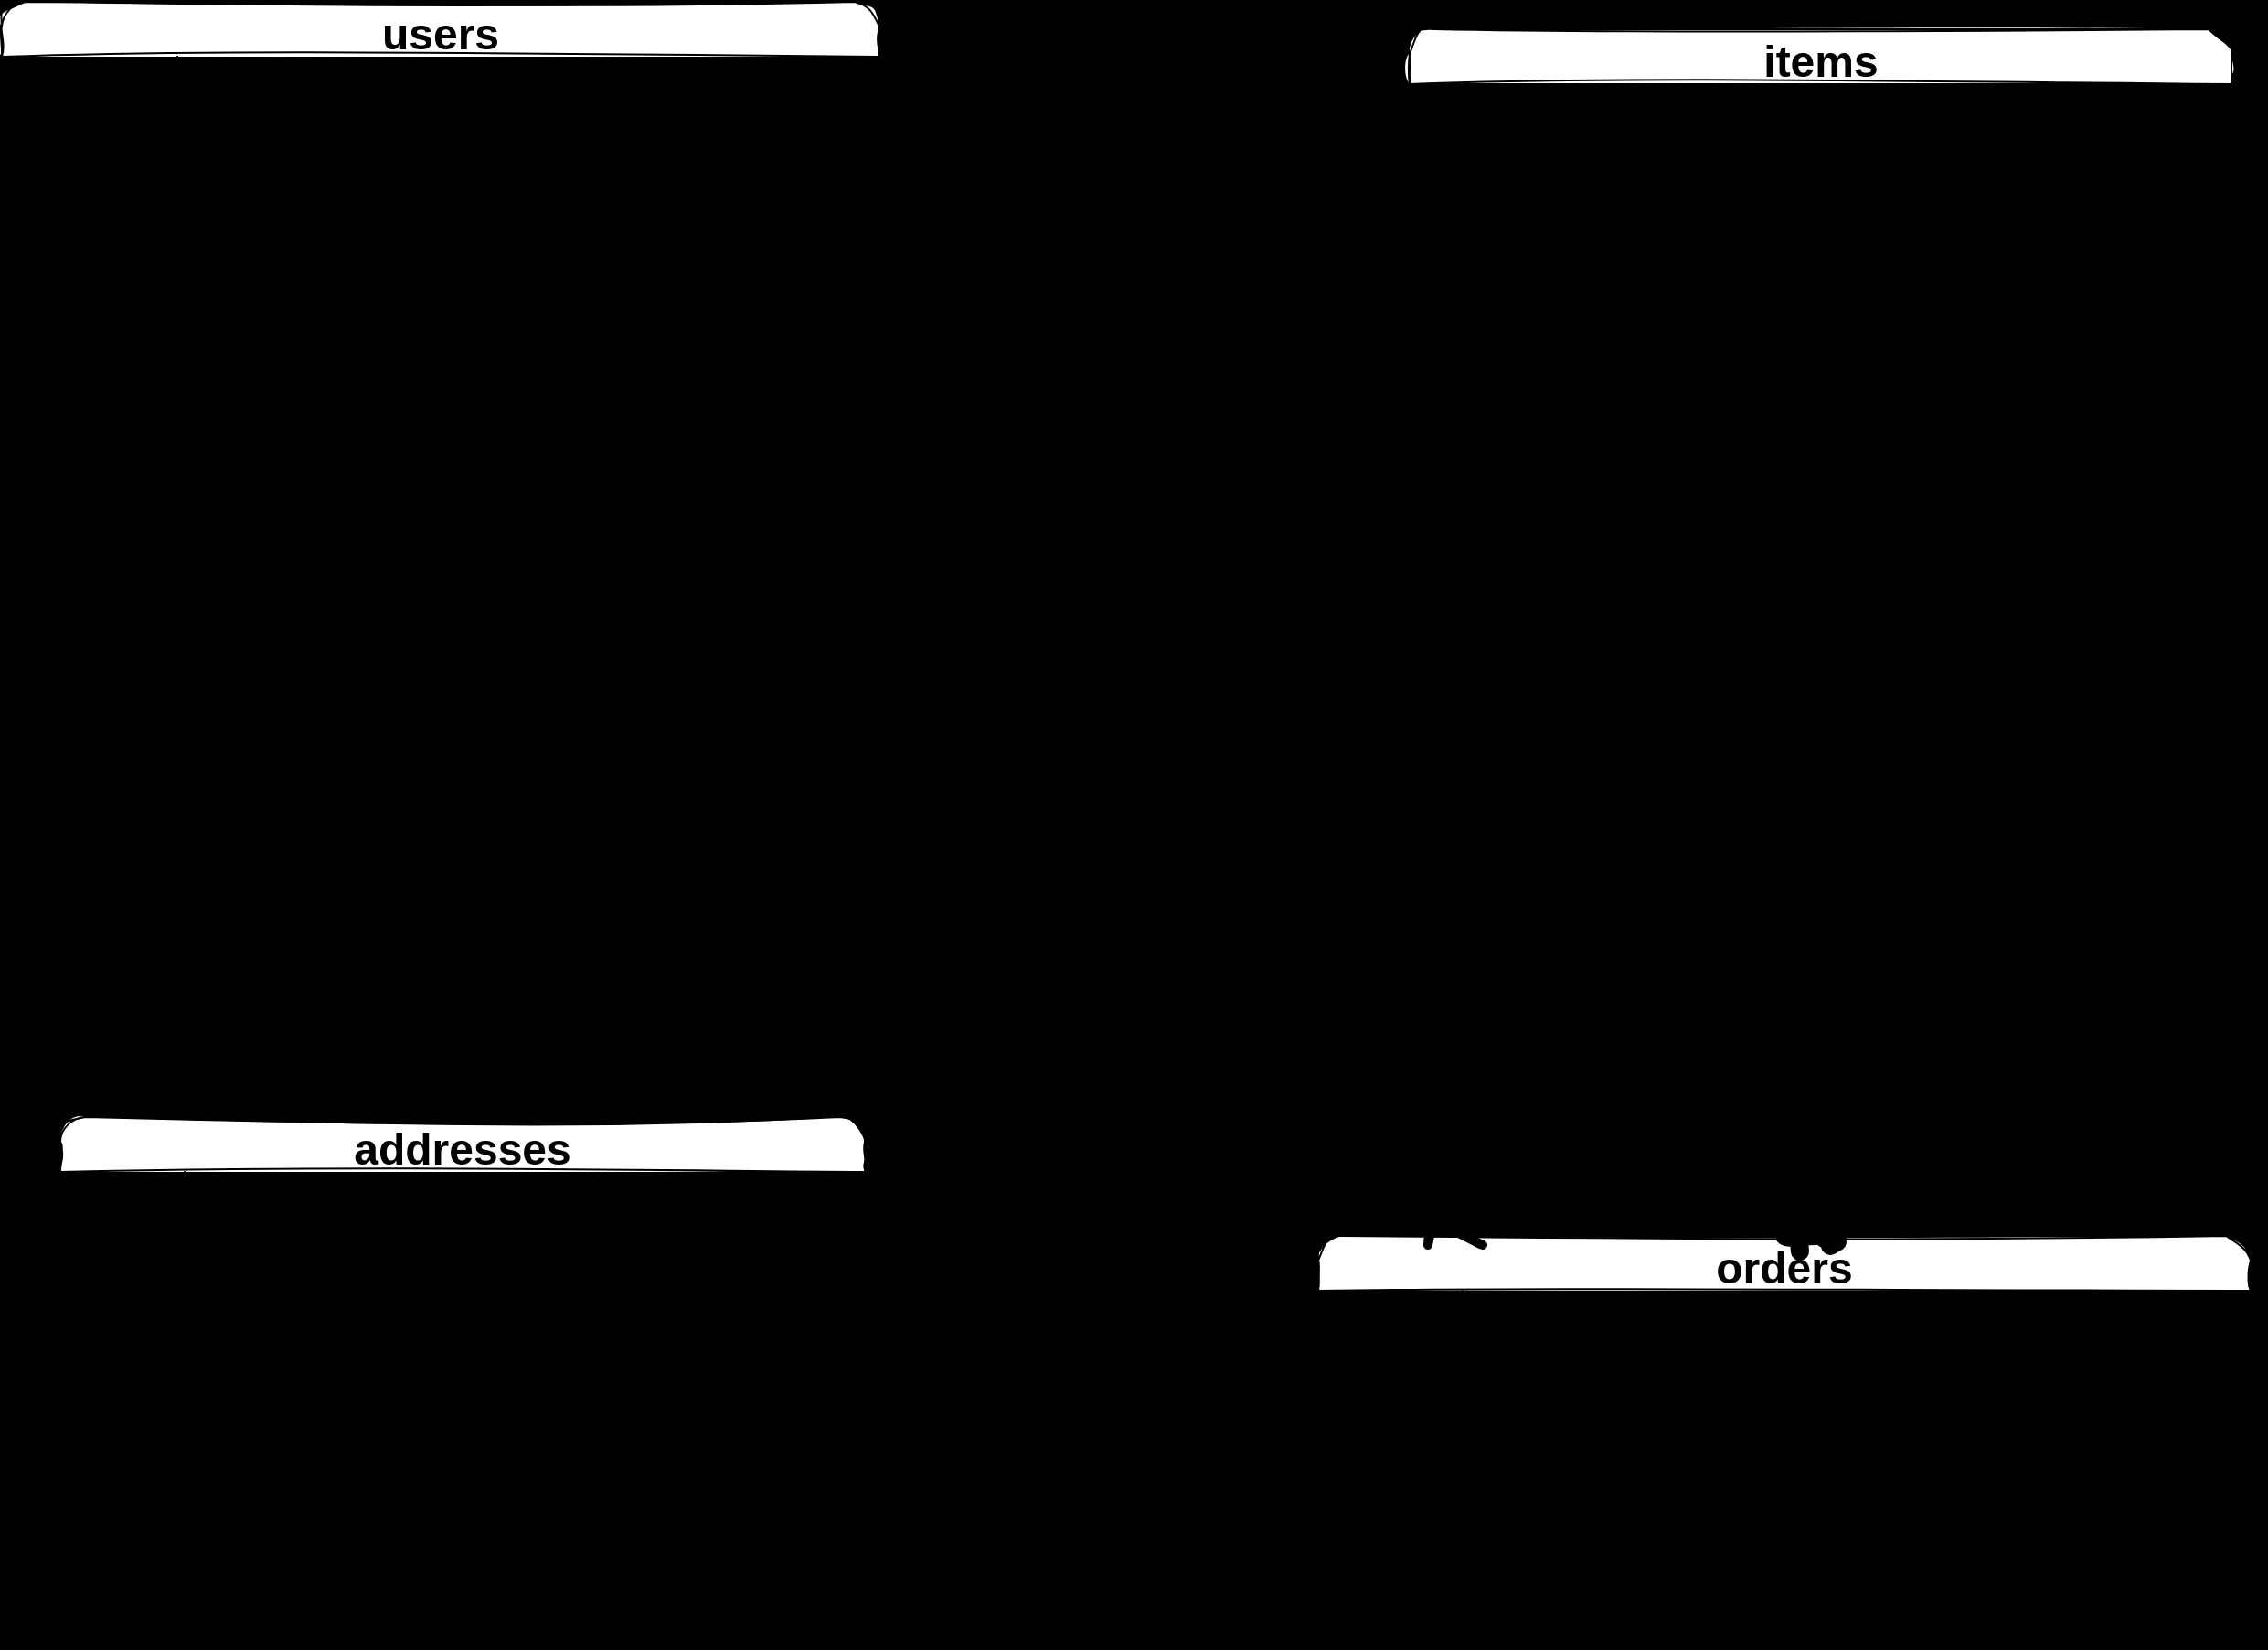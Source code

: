 <mxfile>
    <diagram id="CLmMRkyovsTW0gKOBp2L" name="ページ1">
        <mxGraphModel dx="2132" dy="1104" grid="1" gridSize="10" guides="1" tooltips="1" connect="1" arrows="1" fold="1" page="1" pageScale="1" pageWidth="827" pageHeight="1169" background="#000000" math="0" shadow="0">
            <root>
                <mxCell id="0"/>
                <mxCell id="1" parent="0"/>
                <mxCell id="4" value="users" style="shape=table;startSize=30;container=1;collapsible=0;childLayout=tableLayout;fixedRows=1;rowLines=0;fontStyle=1;fontSize=24;sketch=1;curveFitting=1;jiggle=2;rounded=1;" parent="1" vertex="1">
                    <mxGeometry x="-450" y="65" width="480" height="445" as="geometry"/>
                </mxCell>
                <mxCell id="8" value="" style="shape=tableRow;horizontal=0;startSize=0;swimlaneHead=0;swimlaneBody=0;top=0;left=0;bottom=0;right=0;collapsible=0;dropTarget=0;fillColor=none;points=[[0,0.5],[1,0.5]];portConstraint=eastwest;fontSize=24;sketch=1;curveFitting=1;jiggle=2;rounded=1;" parent="4" vertex="1">
                    <mxGeometry y="30" width="480" height="30" as="geometry"/>
                </mxCell>
                <mxCell id="9" value="1" style="shape=partialRectangle;html=1;whiteSpace=wrap;connectable=0;fillColor=none;top=0;left=0;bottom=0;right=0;overflow=hidden;fontSize=24;sketch=1;curveFitting=1;jiggle=2;rounded=1;" parent="8" vertex="1">
                    <mxGeometry width="96" height="30" as="geometry">
                        <mxRectangle width="96" height="30" as="alternateBounds"/>
                    </mxGeometry>
                </mxCell>
                <mxCell id="10" value="nickname(string null:false)" style="shape=partialRectangle;html=1;whiteSpace=wrap;connectable=0;fillColor=none;top=0;left=0;bottom=0;right=0;align=left;spacingLeft=6;overflow=hidden;fontSize=24;sketch=1;curveFitting=1;jiggle=2;rounded=1;" parent="8" vertex="1">
                    <mxGeometry x="96" width="384" height="30" as="geometry">
                        <mxRectangle width="384" height="30" as="alternateBounds"/>
                    </mxGeometry>
                </mxCell>
                <mxCell id="11" value="" style="shape=tableRow;horizontal=0;startSize=0;swimlaneHead=0;swimlaneBody=0;top=0;left=0;bottom=0;right=0;collapsible=0;dropTarget=0;fillColor=none;points=[[0,0.5],[1,0.5]];portConstraint=eastwest;fontSize=24;sketch=1;curveFitting=1;jiggle=2;rounded=1;" parent="4" vertex="1">
                    <mxGeometry y="60" width="480" height="30" as="geometry"/>
                </mxCell>
                <mxCell id="12" value="2" style="shape=partialRectangle;html=1;whiteSpace=wrap;connectable=0;fillColor=none;top=0;left=0;bottom=0;right=0;overflow=hidden;fontSize=24;sketch=1;curveFitting=1;jiggle=2;rounded=1;" parent="11" vertex="1">
                    <mxGeometry width="96" height="30" as="geometry">
                        <mxRectangle width="96" height="30" as="alternateBounds"/>
                    </mxGeometry>
                </mxCell>
                <mxCell id="13" value="email(string null:false)" style="shape=partialRectangle;html=1;whiteSpace=wrap;connectable=0;fillColor=none;top=0;left=0;bottom=0;right=0;align=left;spacingLeft=6;overflow=hidden;fontSize=24;sketch=1;curveFitting=1;jiggle=2;rounded=1;" parent="11" vertex="1">
                    <mxGeometry x="96" width="384" height="30" as="geometry">
                        <mxRectangle width="384" height="30" as="alternateBounds"/>
                    </mxGeometry>
                </mxCell>
                <mxCell id="31" value="" style="shape=tableRow;horizontal=0;startSize=0;swimlaneHead=0;swimlaneBody=0;top=0;left=0;bottom=0;right=0;collapsible=0;dropTarget=0;fillColor=none;points=[[0,0.5],[1,0.5]];portConstraint=eastwest;fontSize=24;sketch=1;curveFitting=1;jiggle=2;rounded=1;" parent="4" vertex="1">
                    <mxGeometry y="90" width="480" height="30" as="geometry"/>
                </mxCell>
                <mxCell id="32" value="3" style="shape=partialRectangle;html=1;whiteSpace=wrap;connectable=0;fillColor=none;top=0;left=0;bottom=0;right=0;overflow=hidden;pointerEvents=1;fontSize=24;sketch=1;curveFitting=1;jiggle=2;rounded=1;" parent="31" vertex="1">
                    <mxGeometry width="96" height="30" as="geometry">
                        <mxRectangle width="96" height="30" as="alternateBounds"/>
                    </mxGeometry>
                </mxCell>
                <mxCell id="33" value="&#10;&lt;span style=&quot;color: rgb(240, 240, 240); font-family: Helvetica; font-size: 24px; font-style: normal; font-variant-ligatures: normal; font-variant-caps: normal; font-weight: 400; letter-spacing: normal; orphans: 2; text-align: left; text-indent: 0px; text-transform: none; widows: 2; word-spacing: 0px; -webkit-text-stroke-width: 0px; background-color: rgb(42, 37, 47); text-decoration-thickness: initial; text-decoration-style: initial; text-decoration-color: initial; float: none; display: inline !important;&quot;&gt;email(string null:false)&lt;/span&gt;&#10;&#10;" style="shape=partialRectangle;html=1;whiteSpace=wrap;connectable=0;fillColor=none;top=0;left=0;bottom=0;right=0;align=left;spacingLeft=6;overflow=hidden;fontSize=24;sketch=1;curveFitting=1;jiggle=2;rounded=1;" parent="31" vertex="1">
                    <mxGeometry x="96" width="384" height="30" as="geometry">
                        <mxRectangle width="384" height="30" as="alternateBounds"/>
                    </mxGeometry>
                </mxCell>
                <mxCell id="25" value="" style="shape=tableRow;horizontal=0;startSize=0;swimlaneHead=0;swimlaneBody=0;top=0;left=0;bottom=0;right=0;collapsible=0;dropTarget=0;fillColor=none;points=[[0,0.5],[1,0.5]];portConstraint=eastwest;fontSize=24;sketch=1;curveFitting=1;jiggle=2;rounded=1;" parent="4" vertex="1">
                    <mxGeometry y="120" width="480" height="40" as="geometry"/>
                </mxCell>
                <mxCell id="26" value="5" style="shape=partialRectangle;html=1;whiteSpace=wrap;connectable=0;fillColor=none;top=0;left=0;bottom=0;right=0;overflow=hidden;fontSize=24;sketch=1;curveFitting=1;jiggle=2;rounded=1;" parent="25" vertex="1">
                    <mxGeometry width="96" height="40" as="geometry">
                        <mxRectangle width="96" height="40" as="alternateBounds"/>
                    </mxGeometry>
                </mxCell>
                <mxCell id="27" value="lase_name(text null:false)" style="shape=partialRectangle;html=1;whiteSpace=wrap;connectable=0;fillColor=none;top=0;left=0;bottom=0;right=0;align=left;spacingLeft=6;overflow=hidden;fontSize=24;sketch=1;curveFitting=1;jiggle=2;rounded=1;" parent="25" vertex="1">
                    <mxGeometry x="96" width="384" height="40" as="geometry">
                        <mxRectangle width="384" height="40" as="alternateBounds"/>
                    </mxGeometry>
                </mxCell>
                <mxCell id="40" value="" style="shape=tableRow;horizontal=0;startSize=0;swimlaneHead=0;swimlaneBody=0;top=0;left=0;bottom=0;right=0;collapsible=0;dropTarget=0;fillColor=none;points=[[0,0.5],[1,0.5]];portConstraint=eastwest;fontSize=24;sketch=1;curveFitting=1;jiggle=2;rounded=1;" parent="4" vertex="1">
                    <mxGeometry y="160" width="480" height="45" as="geometry"/>
                </mxCell>
                <mxCell id="41" value="6" style="shape=partialRectangle;html=1;whiteSpace=wrap;connectable=0;fillColor=none;top=0;left=0;bottom=0;right=0;overflow=hidden;pointerEvents=1;fontSize=24;sketch=1;curveFitting=1;jiggle=2;rounded=1;" parent="40" vertex="1">
                    <mxGeometry width="96" height="45" as="geometry">
                        <mxRectangle width="96" height="45" as="alternateBounds"/>
                    </mxGeometry>
                </mxCell>
                <mxCell id="42" value="first_name(string null:false)" style="shape=partialRectangle;html=1;whiteSpace=wrap;connectable=0;fillColor=none;top=0;left=0;bottom=0;right=0;align=left;spacingLeft=6;overflow=hidden;fontSize=24;sketch=1;curveFitting=1;jiggle=2;rounded=1;" parent="40" vertex="1">
                    <mxGeometry x="96" width="384" height="45" as="geometry">
                        <mxRectangle width="384" height="45" as="alternateBounds"/>
                    </mxGeometry>
                </mxCell>
                <mxCell id="37" value="" style="shape=tableRow;horizontal=0;startSize=0;swimlaneHead=0;swimlaneBody=0;top=0;left=0;bottom=0;right=0;collapsible=0;dropTarget=0;fillColor=none;points=[[0,0.5],[1,0.5]];portConstraint=eastwest;fontSize=24;sketch=1;curveFitting=1;jiggle=2;rounded=1;" parent="4" vertex="1">
                    <mxGeometry y="205" width="480" height="70" as="geometry"/>
                </mxCell>
                <mxCell id="38" value="7" style="shape=partialRectangle;html=1;whiteSpace=wrap;connectable=0;fillColor=none;top=0;left=0;bottom=0;right=0;overflow=hidden;fontSize=24;sketch=1;curveFitting=1;jiggle=2;rounded=1;" parent="37" vertex="1">
                    <mxGeometry width="96" height="70" as="geometry">
                        <mxRectangle width="96" height="70" as="alternateBounds"/>
                    </mxGeometry>
                </mxCell>
                <mxCell id="39" value="last_name_kana(string null:false)" style="shape=partialRectangle;html=1;whiteSpace=wrap;connectable=0;fillColor=none;top=0;left=0;bottom=0;right=0;align=left;spacingLeft=6;overflow=hidden;fontSize=24;sketch=1;curveFitting=1;jiggle=2;rounded=1;" parent="37" vertex="1">
                    <mxGeometry x="96" width="384" height="70" as="geometry">
                        <mxRectangle width="384" height="70" as="alternateBounds"/>
                    </mxGeometry>
                </mxCell>
                <mxCell id="34" value="" style="shape=tableRow;horizontal=0;startSize=0;swimlaneHead=0;swimlaneBody=0;top=0;left=0;bottom=0;right=0;collapsible=0;dropTarget=0;fillColor=none;points=[[0,0.5],[1,0.5]];portConstraint=eastwest;fontSize=24;sketch=1;curveFitting=1;jiggle=2;rounded=1;" parent="4" vertex="1">
                    <mxGeometry y="275" width="480" height="70" as="geometry"/>
                </mxCell>
                <mxCell id="35" value="8" style="shape=partialRectangle;html=1;whiteSpace=wrap;connectable=0;fillColor=none;top=0;left=0;bottom=0;right=0;overflow=hidden;fontSize=24;sketch=1;curveFitting=1;jiggle=2;rounded=1;" parent="34" vertex="1">
                    <mxGeometry width="96" height="70" as="geometry">
                        <mxRectangle width="96" height="70" as="alternateBounds"/>
                    </mxGeometry>
                </mxCell>
                <mxCell id="36" value="first_name_kana(string null:false)" style="shape=partialRectangle;html=1;whiteSpace=wrap;connectable=0;fillColor=none;top=0;left=0;bottom=0;right=0;align=left;spacingLeft=6;overflow=hidden;fontSize=24;sketch=1;curveFitting=1;jiggle=2;rounded=1;" parent="34" vertex="1">
                    <mxGeometry x="96" width="384" height="70" as="geometry">
                        <mxRectangle width="384" height="70" as="alternateBounds"/>
                    </mxGeometry>
                </mxCell>
                <mxCell id="49" value="" style="shape=tableRow;horizontal=0;startSize=0;swimlaneHead=0;swimlaneBody=0;top=0;left=0;bottom=0;right=0;collapsible=0;dropTarget=0;fillColor=none;points=[[0,0.5],[1,0.5]];portConstraint=eastwest;fontSize=24;sketch=1;curveFitting=1;jiggle=2;rounded=1;" parent="4" vertex="1">
                    <mxGeometry y="345" width="480" height="30" as="geometry"/>
                </mxCell>
                <mxCell id="50" value="9" style="shape=partialRectangle;html=1;whiteSpace=wrap;connectable=0;fillColor=none;top=0;left=0;bottom=0;right=0;overflow=hidden;pointerEvents=1;fontSize=24;sketch=1;curveFitting=1;jiggle=2;rounded=1;" parent="49" vertex="1">
                    <mxGeometry width="96" height="30" as="geometry">
                        <mxRectangle width="96" height="30" as="alternateBounds"/>
                    </mxGeometry>
                </mxCell>
                <mxCell id="51" value="birth_data(data null:false)" style="shape=partialRectangle;html=1;whiteSpace=wrap;connectable=0;fillColor=none;top=0;left=0;bottom=0;right=0;align=left;spacingLeft=6;overflow=hidden;fontSize=24;sketch=1;curveFitting=1;jiggle=2;rounded=1;" parent="49" vertex="1">
                    <mxGeometry x="96" width="384" height="30" as="geometry">
                        <mxRectangle width="384" height="30" as="alternateBounds"/>
                    </mxGeometry>
                </mxCell>
                <mxCell id="43" value="" style="shape=tableRow;horizontal=0;startSize=0;swimlaneHead=0;swimlaneBody=0;top=0;left=0;bottom=0;right=0;collapsible=0;dropTarget=0;fillColor=none;points=[[0,0.5],[1,0.5]];portConstraint=eastwest;fontSize=24;sketch=1;curveFitting=1;jiggle=2;rounded=1;" parent="4" vertex="1">
                    <mxGeometry y="375" width="480" height="20" as="geometry"/>
                </mxCell>
                <mxCell id="44" value="" style="shape=partialRectangle;html=1;whiteSpace=wrap;connectable=0;fillColor=none;top=0;left=0;bottom=0;right=0;overflow=hidden;fontSize=24;sketch=1;curveFitting=1;jiggle=2;rounded=1;" parent="43" vertex="1">
                    <mxGeometry width="96" height="20" as="geometry">
                        <mxRectangle width="96" height="20" as="alternateBounds"/>
                    </mxGeometry>
                </mxCell>
                <mxCell id="45" value="" style="shape=partialRectangle;html=1;whiteSpace=wrap;connectable=0;fillColor=none;top=0;left=0;bottom=0;right=0;align=left;spacingLeft=6;overflow=hidden;fontSize=24;sketch=1;curveFitting=1;jiggle=2;rounded=1;" parent="43" vertex="1">
                    <mxGeometry x="96" width="384" height="20" as="geometry">
                        <mxRectangle width="384" height="20" as="alternateBounds"/>
                    </mxGeometry>
                </mxCell>
                <mxCell id="52" value="items" style="shape=table;startSize=30;container=1;collapsible=0;childLayout=tableLayout;fixedRows=1;rowLines=0;fontStyle=1;fontSize=24;sketch=1;curveFitting=1;jiggle=2;rounded=1;" parent="1" vertex="1">
                    <mxGeometry x="320" y="80" width="450" height="390" as="geometry"/>
                </mxCell>
                <mxCell id="53" value="" style="shape=tableRow;horizontal=0;startSize=0;swimlaneHead=0;swimlaneBody=0;top=0;left=0;bottom=0;right=0;collapsible=0;dropTarget=0;fillColor=none;points=[[0,0.5],[1,0.5]];portConstraint=eastwest;fontSize=24;sketch=1;curveFitting=1;jiggle=2;rounded=1;" parent="52" vertex="1">
                    <mxGeometry y="30" width="450" height="30" as="geometry"/>
                </mxCell>
                <mxCell id="54" value="" style="shape=partialRectangle;html=1;whiteSpace=wrap;connectable=0;fillColor=none;top=0;left=0;bottom=0;right=0;overflow=hidden;fontSize=24;sketch=1;curveFitting=1;jiggle=2;rounded=1;" parent="53" vertex="1">
                    <mxGeometry width="70" height="30" as="geometry">
                        <mxRectangle width="70" height="30" as="alternateBounds"/>
                    </mxGeometry>
                </mxCell>
                <mxCell id="55" value="" style="shape=partialRectangle;html=1;whiteSpace=wrap;connectable=0;fillColor=none;top=0;left=0;bottom=0;right=0;align=left;spacingLeft=6;overflow=hidden;fontSize=24;sketch=1;curveFitting=1;jiggle=2;rounded=1;" parent="53" vertex="1">
                    <mxGeometry x="70" width="380" height="30" as="geometry">
                        <mxRectangle width="380" height="30" as="alternateBounds"/>
                    </mxGeometry>
                </mxCell>
                <mxCell id="56" value="" style="shape=tableRow;horizontal=0;startSize=0;swimlaneHead=0;swimlaneBody=0;top=0;left=0;bottom=0;right=0;collapsible=0;dropTarget=0;fillColor=none;points=[[0,0.5],[1,0.5]];portConstraint=eastwest;fontSize=24;sketch=1;curveFitting=1;jiggle=2;rounded=1;" parent="52" vertex="1">
                    <mxGeometry y="60" width="450" height="30" as="geometry"/>
                </mxCell>
                <mxCell id="57" value="1" style="shape=partialRectangle;html=1;whiteSpace=wrap;connectable=0;fillColor=none;top=0;left=0;bottom=0;right=0;overflow=hidden;fontSize=24;sketch=1;curveFitting=1;jiggle=2;rounded=1;" parent="56" vertex="1">
                    <mxGeometry width="70" height="30" as="geometry">
                        <mxRectangle width="70" height="30" as="alternateBounds"/>
                    </mxGeometry>
                </mxCell>
                <mxCell id="58" value="item_name(string null:false)" style="shape=partialRectangle;html=1;whiteSpace=wrap;connectable=0;fillColor=none;top=0;left=0;bottom=0;right=0;align=left;spacingLeft=6;overflow=hidden;fontSize=24;sketch=1;curveFitting=1;jiggle=2;rounded=1;" parent="56" vertex="1">
                    <mxGeometry x="70" width="380" height="30" as="geometry">
                        <mxRectangle width="380" height="30" as="alternateBounds"/>
                    </mxGeometry>
                </mxCell>
                <mxCell id="59" value="" style="shape=tableRow;horizontal=0;startSize=0;swimlaneHead=0;swimlaneBody=0;top=0;left=0;bottom=0;right=0;collapsible=0;dropTarget=0;fillColor=none;points=[[0,0.5],[1,0.5]];portConstraint=eastwest;fontSize=24;sketch=1;curveFitting=1;jiggle=2;rounded=1;" parent="52" vertex="1">
                    <mxGeometry y="90" width="450" height="30" as="geometry"/>
                </mxCell>
                <mxCell id="60" value="2" style="shape=partialRectangle;html=1;whiteSpace=wrap;connectable=0;fillColor=none;top=0;left=0;bottom=0;right=0;overflow=hidden;pointerEvents=1;fontSize=24;sketch=1;curveFitting=1;jiggle=2;rounded=1;" parent="59" vertex="1">
                    <mxGeometry width="70" height="30" as="geometry">
                        <mxRectangle width="70" height="30" as="alternateBounds"/>
                    </mxGeometry>
                </mxCell>
                <mxCell id="61" value="item_info((text null:false)&lt;br&gt;)" style="shape=partialRectangle;html=1;whiteSpace=wrap;connectable=0;fillColor=none;top=0;left=0;bottom=0;right=0;align=left;spacingLeft=6;overflow=hidden;fontSize=24;sketch=1;curveFitting=1;jiggle=2;rounded=1;" parent="59" vertex="1">
                    <mxGeometry x="70" width="380" height="30" as="geometry">
                        <mxRectangle width="380" height="30" as="alternateBounds"/>
                    </mxGeometry>
                </mxCell>
                <mxCell id="62" value="" style="shape=tableRow;horizontal=0;startSize=0;swimlaneHead=0;swimlaneBody=0;top=0;left=0;bottom=0;right=0;collapsible=0;dropTarget=0;fillColor=none;points=[[0,0.5],[1,0.5]];portConstraint=eastwest;fontSize=24;sketch=1;curveFitting=1;jiggle=2;rounded=1;" parent="52" vertex="1">
                    <mxGeometry y="120" width="450" height="50" as="geometry"/>
                </mxCell>
                <mxCell id="63" value="3" style="shape=partialRectangle;html=1;whiteSpace=wrap;connectable=0;fillColor=none;top=0;left=0;bottom=0;right=0;overflow=hidden;fontSize=24;sketch=1;curveFitting=1;jiggle=2;rounded=1;" parent="62" vertex="1">
                    <mxGeometry width="70" height="50" as="geometry">
                        <mxRectangle width="70" height="50" as="alternateBounds"/>
                    </mxGeometry>
                </mxCell>
                <mxCell id="64" value="item_category(&lt;span style=&quot;background-color: initial;&quot;&gt;&amp;nbsp;integer null:false)&lt;/span&gt;&lt;br&gt;&lt;div style=&quot;background-color: rgb(31, 31, 31); font-family: Consolas, &amp;quot;Courier New&amp;quot;, monospace; line-height: 19px;&quot;&gt;&lt;/div&gt;" style="shape=partialRectangle;html=1;whiteSpace=wrap;connectable=0;fillColor=none;top=0;left=0;bottom=0;right=0;align=left;spacingLeft=6;overflow=hidden;fontSize=24;sketch=1;curveFitting=1;jiggle=2;rounded=1;" parent="62" vertex="1">
                    <mxGeometry x="70" width="380" height="50" as="geometry">
                        <mxRectangle width="380" height="50" as="alternateBounds"/>
                    </mxGeometry>
                </mxCell>
                <mxCell id="65" value="" style="shape=tableRow;horizontal=0;startSize=0;swimlaneHead=0;swimlaneBody=0;top=0;left=0;bottom=0;right=0;collapsible=0;dropTarget=0;fillColor=none;points=[[0,0.5],[1,0.5]];portConstraint=eastwest;fontSize=24;sketch=1;curveFitting=1;jiggle=2;rounded=1;" parent="52" vertex="1">
                    <mxGeometry y="170" width="450" height="40" as="geometry"/>
                </mxCell>
                <mxCell id="66" value="4" style="shape=partialRectangle;html=1;whiteSpace=wrap;connectable=0;fillColor=none;top=0;left=0;bottom=0;right=0;overflow=hidden;fontSize=24;sketch=1;curveFitting=1;jiggle=2;rounded=1;" parent="65" vertex="1">
                    <mxGeometry width="70" height="40" as="geometry">
                        <mxRectangle width="70" height="40" as="alternateBounds"/>
                    </mxGeometry>
                </mxCell>
                <mxCell id="67" value="item_sales_status(integer&amp;nbsp;null:false)" style="shape=partialRectangle;html=1;whiteSpace=wrap;connectable=0;fillColor=none;top=0;left=0;bottom=0;right=0;align=left;spacingLeft=6;overflow=hidden;fontSize=24;sketch=1;curveFitting=1;jiggle=2;rounded=1;" parent="65" vertex="1">
                    <mxGeometry x="70" width="380" height="40" as="geometry">
                        <mxRectangle width="380" height="40" as="alternateBounds"/>
                    </mxGeometry>
                </mxCell>
                <mxCell id="68" value="" style="shape=tableRow;horizontal=0;startSize=0;swimlaneHead=0;swimlaneBody=0;top=0;left=0;bottom=0;right=0;collapsible=0;dropTarget=0;fillColor=none;points=[[0,0.5],[1,0.5]];portConstraint=eastwest;fontSize=24;sketch=1;curveFitting=1;jiggle=2;rounded=1;" parent="52" vertex="1">
                    <mxGeometry y="210" width="450" height="30" as="geometry"/>
                </mxCell>
                <mxCell id="69" value="5" style="shape=partialRectangle;html=1;whiteSpace=wrap;connectable=0;fillColor=none;top=0;left=0;bottom=0;right=0;overflow=hidden;pointerEvents=1;fontSize=24;sketch=1;curveFitting=1;jiggle=2;rounded=1;" parent="68" vertex="1">
                    <mxGeometry width="70" height="30" as="geometry">
                        <mxRectangle width="70" height="30" as="alternateBounds"/>
                    </mxGeometry>
                </mxCell>
                <mxCell id="70" value="item_sshipping_fee-status(integer null:false)" style="shape=partialRectangle;html=1;whiteSpace=wrap;connectable=0;fillColor=none;top=0;left=0;bottom=0;right=0;align=left;spacingLeft=6;overflow=hidden;fontSize=24;sketch=1;curveFitting=1;jiggle=2;rounded=1;" parent="68" vertex="1">
                    <mxGeometry x="70" width="380" height="30" as="geometry">
                        <mxRectangle width="380" height="30" as="alternateBounds"/>
                    </mxGeometry>
                </mxCell>
                <mxCell id="71" value="" style="shape=tableRow;horizontal=0;startSize=0;swimlaneHead=0;swimlaneBody=0;top=0;left=0;bottom=0;right=0;collapsible=0;dropTarget=0;fillColor=none;points=[[0,0.5],[1,0.5]];portConstraint=eastwest;fontSize=24;sketch=1;curveFitting=1;jiggle=2;rounded=1;" parent="52" vertex="1">
                    <mxGeometry y="240" width="450" height="30" as="geometry"/>
                </mxCell>
                <mxCell id="72" value="6" style="shape=partialRectangle;html=1;whiteSpace=wrap;connectable=0;fillColor=none;top=0;left=0;bottom=0;right=0;overflow=hidden;fontSize=24;sketch=1;curveFitting=1;jiggle=2;rounded=1;" parent="71" vertex="1">
                    <mxGeometry width="70" height="30" as="geometry">
                        <mxRectangle width="70" height="30" as="alternateBounds"/>
                    </mxGeometry>
                </mxCell>
                <mxCell id="73" value="item_prefecture(integer null:false)" style="shape=partialRectangle;html=1;whiteSpace=wrap;connectable=0;fillColor=none;top=0;left=0;bottom=0;right=0;align=left;spacingLeft=6;overflow=hidden;fontSize=24;sketch=1;curveFitting=1;jiggle=2;rounded=1;" parent="71" vertex="1">
                    <mxGeometry x="70" width="380" height="30" as="geometry">
                        <mxRectangle width="380" height="30" as="alternateBounds"/>
                    </mxGeometry>
                </mxCell>
                <mxCell id="74" value="" style="shape=tableRow;horizontal=0;startSize=0;swimlaneHead=0;swimlaneBody=0;top=0;left=0;bottom=0;right=0;collapsible=0;dropTarget=0;fillColor=none;points=[[0,0.5],[1,0.5]];portConstraint=eastwest;fontSize=24;sketch=1;curveFitting=1;jiggle=2;rounded=1;" parent="52" vertex="1">
                    <mxGeometry y="270" width="450" height="60" as="geometry"/>
                </mxCell>
                <mxCell id="75" value="7" style="shape=partialRectangle;html=1;whiteSpace=wrap;connectable=0;fillColor=none;top=0;left=0;bottom=0;right=0;overflow=hidden;fontSize=24;sketch=1;curveFitting=1;jiggle=2;rounded=1;" parent="74" vertex="1">
                    <mxGeometry width="70" height="60" as="geometry">
                        <mxRectangle width="70" height="60" as="alternateBounds"/>
                    </mxGeometry>
                </mxCell>
                <mxCell id="76" value="item_scheduled_delivery(integer null:false)" style="shape=partialRectangle;html=1;whiteSpace=wrap;connectable=0;fillColor=none;top=0;left=0;bottom=0;right=0;align=left;spacingLeft=6;overflow=hidden;fontSize=24;sketch=1;curveFitting=1;jiggle=2;rounded=1;" parent="74" vertex="1">
                    <mxGeometry x="70" width="380" height="60" as="geometry">
                        <mxRectangle width="380" height="60" as="alternateBounds"/>
                    </mxGeometry>
                </mxCell>
                <mxCell id="77" value="" style="shape=tableRow;horizontal=0;startSize=0;swimlaneHead=0;swimlaneBody=0;top=0;left=0;bottom=0;right=0;collapsible=0;dropTarget=0;fillColor=none;points=[[0,0.5],[1,0.5]];portConstraint=eastwest;fontSize=24;sketch=1;curveFitting=1;jiggle=2;rounded=1;" parent="52" vertex="1">
                    <mxGeometry y="330" width="450" height="30" as="geometry"/>
                </mxCell>
                <mxCell id="78" value="8" style="shape=partialRectangle;html=1;whiteSpace=wrap;connectable=0;fillColor=none;top=0;left=0;bottom=0;right=0;overflow=hidden;pointerEvents=1;fontSize=24;sketch=1;curveFitting=1;jiggle=2;rounded=1;" parent="77" vertex="1">
                    <mxGeometry width="70" height="30" as="geometry">
                        <mxRectangle width="70" height="30" as="alternateBounds"/>
                    </mxGeometry>
                </mxCell>
                <mxCell id="79" value="item_price(integer null:false)" style="shape=partialRectangle;html=1;whiteSpace=wrap;connectable=0;fillColor=none;top=0;left=0;bottom=0;right=0;align=left;spacingLeft=6;overflow=hidden;fontSize=24;sketch=1;curveFitting=1;jiggle=2;rounded=1;" parent="77" vertex="1">
                    <mxGeometry x="70" width="380" height="30" as="geometry">
                        <mxRectangle width="380" height="30" as="alternateBounds"/>
                    </mxGeometry>
                </mxCell>
                <mxCell id="84" style="edgeStyle=none;html=1;entryX=1;entryY=0.5;entryDx=0;entryDy=0;fontSize=24;sketch=1;curveFitting=1;jiggle=2;" parent="52" source="52" target="68" edge="1">
                    <mxGeometry relative="1" as="geometry"/>
                </mxCell>
                <mxCell id="98" value="orders" style="shape=table;startSize=30;container=1;collapsible=0;childLayout=tableLayout;fixedRows=1;rowLines=0;fontStyle=1;fontSize=24;sketch=1;curveFitting=1;jiggle=2;rounded=1;" parent="1" vertex="1">
                    <mxGeometry x="270" y="740" width="510" height="170" as="geometry"/>
                </mxCell>
                <mxCell id="129" style="edgeStyle=none;html=1;entryX=1;entryY=0.5;entryDx=0;entryDy=0;fontSize=24;sketch=1;curveFitting=1;jiggle=2;" parent="98" source="98" edge="1">
                    <mxGeometry relative="1" as="geometry">
                        <mxPoint x="450" y="105" as="targetPoint"/>
                    </mxGeometry>
                </mxCell>
                <mxCell id="202" value="" style="shape=tableRow;horizontal=0;startSize=0;swimlaneHead=0;swimlaneBody=0;top=0;left=0;bottom=0;right=0;collapsible=0;dropTarget=0;fillColor=none;points=[[0,0.5],[1,0.5]];portConstraint=eastwest;fontSize=24;sketch=1;curveFitting=1;jiggle=2;rounded=1;" parent="98" vertex="1">
                    <mxGeometry y="30" width="510" height="30" as="geometry"/>
                </mxCell>
                <mxCell id="203" value="11" style="shape=partialRectangle;html=1;whiteSpace=wrap;connectable=0;fillColor=none;top=0;left=0;bottom=0;right=0;overflow=hidden;fontSize=24;sketch=1;curveFitting=1;jiggle=2;rounded=1;" parent="202" vertex="1">
                    <mxGeometry width="79" height="30" as="geometry">
                        <mxRectangle width="79" height="30" as="alternateBounds"/>
                    </mxGeometry>
                </mxCell>
                <mxCell id="204" value="item (references&amp;nbsp; foregin key )" style="shape=partialRectangle;html=1;whiteSpace=wrap;connectable=0;fillColor=none;top=0;left=0;bottom=0;right=0;align=left;spacingLeft=6;overflow=hidden;fontSize=24;sketch=1;curveFitting=1;jiggle=2;rounded=1;" parent="202" vertex="1">
                    <mxGeometry x="79" width="431" height="30" as="geometry">
                        <mxRectangle width="431" height="30" as="alternateBounds"/>
                    </mxGeometry>
                </mxCell>
                <mxCell id="206" value="" style="shape=tableRow;horizontal=0;startSize=0;swimlaneHead=0;swimlaneBody=0;top=0;left=0;bottom=0;right=0;collapsible=0;dropTarget=0;fillColor=none;points=[[0,0.5],[1,0.5]];portConstraint=eastwest;fontSize=24;sketch=1;curveFitting=1;jiggle=2;rounded=1;" parent="98" vertex="1">
                    <mxGeometry y="60" width="510" height="60" as="geometry"/>
                </mxCell>
                <mxCell id="207" value="12" style="shape=partialRectangle;html=1;whiteSpace=wrap;connectable=0;fillColor=none;top=0;left=0;bottom=0;right=0;overflow=hidden;pointerEvents=1;fontSize=24;sketch=1;curveFitting=1;jiggle=2;rounded=1;" parent="206" vertex="1">
                    <mxGeometry width="79" height="60" as="geometry">
                        <mxRectangle width="79" height="60" as="alternateBounds"/>
                    </mxGeometry>
                </mxCell>
                <mxCell id="208" value="user (referencer foregin key)" style="shape=partialRectangle;html=1;whiteSpace=wrap;connectable=0;fillColor=none;top=0;left=0;bottom=0;right=0;align=left;spacingLeft=6;overflow=hidden;fontSize=24;sketch=1;curveFitting=1;jiggle=2;rounded=1;" parent="206" vertex="1">
                    <mxGeometry x="79" width="431" height="60" as="geometry">
                        <mxRectangle width="431" height="60" as="alternateBounds"/>
                    </mxGeometry>
                </mxCell>
                <mxCell id="222" value="" style="edgeStyle=entityRelationEdgeStyle;fontSize=12;html=1;endArrow=ERoneToMany;sketch=1;hachureGap=4;jiggle=2;curveFitting=1;strokeWidth=5;fontFamily=Architects Daughter;fontSource=https%3A%2F%2Ffonts.googleapis.com%2Fcss%3Ffamily%3DArchitects%2BDaughter;endFill=0;endSize=24;" parent="1" edge="1">
                    <mxGeometry width="100" height="100" relative="1" as="geometry">
                        <mxPoint x="-30" y="320" as="sourcePoint"/>
                        <mxPoint x="310" y="320" as="targetPoint"/>
                    </mxGeometry>
                </mxCell>
                <mxCell id="237" value="addresses" style="shape=table;startSize=30;container=1;collapsible=0;childLayout=tableLayout;fixedRows=1;rowLines=0;fontStyle=1;fontSize=24;sketch=1;curveFitting=1;jiggle=2;rounded=1;" vertex="1" parent="1">
                    <mxGeometry x="-418" y="675" width="440" height="290" as="geometry"/>
                </mxCell>
                <mxCell id="244" style="edgeStyle=none;html=1;entryX=1;entryY=0.5;entryDx=0;entryDy=0;fontSize=24;sketch=1;curveFitting=1;jiggle=2;" edge="1" parent="237" source="237">
                    <mxGeometry relative="1" as="geometry">
                        <mxPoint x="450" y="105" as="targetPoint"/>
                    </mxGeometry>
                </mxCell>
                <mxCell id="248" value="" style="shape=tableRow;horizontal=0;startSize=0;swimlaneHead=0;swimlaneBody=0;top=0;left=0;bottom=0;right=0;collapsible=0;dropTarget=0;fillColor=none;points=[[0,0.5],[1,0.5]];portConstraint=eastwest;fontSize=24;sketch=1;curveFitting=1;jiggle=2;rounded=1;" vertex="1" parent="237">
                    <mxGeometry y="30" width="440" height="30" as="geometry"/>
                </mxCell>
                <mxCell id="249" value="1" style="shape=partialRectangle;html=1;whiteSpace=wrap;connectable=0;fillColor=none;top=0;left=0;bottom=0;right=0;overflow=hidden;fontSize=24;sketch=1;curveFitting=1;jiggle=2;rounded=1;" vertex="1" parent="248">
                    <mxGeometry width="68" height="30" as="geometry">
                        <mxRectangle width="68" height="30" as="alternateBounds"/>
                    </mxGeometry>
                </mxCell>
                <mxCell id="250" value="postsl_dode(string&amp;nbsp; null:false)" style="shape=partialRectangle;html=1;whiteSpace=wrap;connectable=0;fillColor=none;top=0;left=0;bottom=0;right=0;align=left;spacingLeft=6;overflow=hidden;fontSize=24;sketch=1;curveFitting=1;jiggle=2;rounded=1;" vertex="1" parent="248">
                    <mxGeometry x="68" width="372" height="30" as="geometry">
                        <mxRectangle width="372" height="30" as="alternateBounds"/>
                    </mxGeometry>
                </mxCell>
                <mxCell id="251" value="" style="shape=tableRow;horizontal=0;startSize=0;swimlaneHead=0;swimlaneBody=0;top=0;left=0;bottom=0;right=0;collapsible=0;dropTarget=0;fillColor=none;points=[[0,0.5],[1,0.5]];portConstraint=eastwest;fontSize=24;sketch=1;curveFitting=1;jiggle=2;rounded=1;" vertex="1" parent="237">
                    <mxGeometry y="60" width="440" height="30" as="geometry"/>
                </mxCell>
                <mxCell id="252" value="2" style="shape=partialRectangle;html=1;whiteSpace=wrap;connectable=0;fillColor=none;top=0;left=0;bottom=0;right=0;overflow=hidden;fontSize=24;sketch=1;curveFitting=1;jiggle=2;rounded=1;" vertex="1" parent="251">
                    <mxGeometry width="68" height="30" as="geometry">
                        <mxRectangle width="68" height="30" as="alternateBounds"/>
                    </mxGeometry>
                </mxCell>
                <mxCell id="253" value="item_prefecture&amp;nbsp;(integer null:false" style="shape=partialRectangle;html=1;whiteSpace=wrap;connectable=0;fillColor=none;top=0;left=0;bottom=0;right=0;align=left;spacingLeft=6;overflow=hidden;fontSize=24;sketch=1;curveFitting=1;jiggle=2;rounded=1;" vertex="1" parent="251">
                    <mxGeometry x="68" width="372" height="30" as="geometry">
                        <mxRectangle width="372" height="30" as="alternateBounds"/>
                    </mxGeometry>
                </mxCell>
                <mxCell id="254" value="" style="shape=tableRow;horizontal=0;startSize=0;swimlaneHead=0;swimlaneBody=0;top=0;left=0;bottom=0;right=0;collapsible=0;dropTarget=0;fillColor=none;points=[[0,0.5],[1,0.5]];portConstraint=eastwest;fontSize=24;sketch=1;curveFitting=1;jiggle=2;rounded=1;" vertex="1" parent="237">
                    <mxGeometry y="90" width="440" height="30" as="geometry"/>
                </mxCell>
                <mxCell id="255" value="3" style="shape=partialRectangle;html=1;whiteSpace=wrap;connectable=0;fillColor=none;top=0;left=0;bottom=0;right=0;overflow=hidden;pointerEvents=1;fontSize=24;sketch=1;curveFitting=1;jiggle=2;rounded=1;" vertex="1" parent="254">
                    <mxGeometry width="68" height="30" as="geometry">
                        <mxRectangle width="68" height="30" as="alternateBounds"/>
                    </mxGeometry>
                </mxCell>
                <mxCell id="256" value="city(string&amp;nbsp; null:false)" style="shape=partialRectangle;html=1;whiteSpace=wrap;connectable=0;fillColor=none;top=0;left=0;bottom=0;right=0;align=left;spacingLeft=6;overflow=hidden;fontSize=24;sketch=1;curveFitting=1;jiggle=2;rounded=1;" vertex="1" parent="254">
                    <mxGeometry x="68" width="372" height="30" as="geometry">
                        <mxRectangle width="372" height="30" as="alternateBounds"/>
                    </mxGeometry>
                </mxCell>
                <mxCell id="257" value="" style="shape=tableRow;horizontal=0;startSize=0;swimlaneHead=0;swimlaneBody=0;top=0;left=0;bottom=0;right=0;collapsible=0;dropTarget=0;fillColor=none;points=[[0,0.5],[1,0.5]];portConstraint=eastwest;fontSize=24;sketch=1;curveFitting=1;jiggle=2;rounded=1;" vertex="1" parent="237">
                    <mxGeometry y="120" width="440" height="30" as="geometry"/>
                </mxCell>
                <mxCell id="258" value="4" style="shape=partialRectangle;html=1;whiteSpace=wrap;connectable=0;fillColor=none;top=0;left=0;bottom=0;right=0;overflow=hidden;fontSize=24;sketch=1;curveFitting=1;jiggle=2;rounded=1;" vertex="1" parent="257">
                    <mxGeometry width="68" height="30" as="geometry">
                        <mxRectangle width="68" height="30" as="alternateBounds"/>
                    </mxGeometry>
                </mxCell>
                <mxCell id="259" value="addresses(string&amp;nbsp; null:false)" style="shape=partialRectangle;html=1;whiteSpace=wrap;connectable=0;fillColor=none;top=0;left=0;bottom=0;right=0;align=left;spacingLeft=6;overflow=hidden;fontSize=24;sketch=1;curveFitting=1;jiggle=2;rounded=1;" vertex="1" parent="257">
                    <mxGeometry x="68" width="372" height="30" as="geometry">
                        <mxRectangle width="372" height="30" as="alternateBounds"/>
                    </mxGeometry>
                </mxCell>
                <mxCell id="260" value="" style="shape=tableRow;horizontal=0;startSize=0;swimlaneHead=0;swimlaneBody=0;top=0;left=0;bottom=0;right=0;collapsible=0;dropTarget=0;fillColor=none;points=[[0,0.5],[1,0.5]];portConstraint=eastwest;fontSize=24;sketch=1;curveFitting=1;jiggle=2;rounded=1;" vertex="1" parent="237">
                    <mxGeometry y="150" width="440" height="30" as="geometry"/>
                </mxCell>
                <mxCell id="261" value="5" style="shape=partialRectangle;html=1;whiteSpace=wrap;connectable=0;fillColor=none;top=0;left=0;bottom=0;right=0;overflow=hidden;fontSize=24;sketch=1;curveFitting=1;jiggle=2;rounded=1;" vertex="1" parent="260">
                    <mxGeometry width="68" height="30" as="geometry">
                        <mxRectangle width="68" height="30" as="alternateBounds"/>
                    </mxGeometry>
                </mxCell>
                <mxCell id="262" value="building(string&amp;nbsp; )" style="shape=partialRectangle;html=1;whiteSpace=wrap;connectable=0;fillColor=none;top=0;left=0;bottom=0;right=0;align=left;spacingLeft=6;overflow=hidden;fontSize=24;sketch=1;curveFitting=1;jiggle=2;rounded=1;" vertex="1" parent="260">
                    <mxGeometry x="68" width="372" height="30" as="geometry">
                        <mxRectangle width="372" height="30" as="alternateBounds"/>
                    </mxGeometry>
                </mxCell>
                <mxCell id="263" value="" style="shape=tableRow;horizontal=0;startSize=0;swimlaneHead=0;swimlaneBody=0;top=0;left=0;bottom=0;right=0;collapsible=0;dropTarget=0;fillColor=none;points=[[0,0.5],[1,0.5]];portConstraint=eastwest;fontSize=24;sketch=1;curveFitting=1;jiggle=2;rounded=1;" vertex="1" parent="237">
                    <mxGeometry y="180" width="440" height="60" as="geometry"/>
                </mxCell>
                <mxCell id="264" value="6" style="shape=partialRectangle;html=1;whiteSpace=wrap;connectable=0;fillColor=none;top=0;left=0;bottom=0;right=0;overflow=hidden;pointerEvents=1;fontSize=24;sketch=1;curveFitting=1;jiggle=2;rounded=1;" vertex="1" parent="263">
                    <mxGeometry width="68" height="60" as="geometry">
                        <mxRectangle width="68" height="60" as="alternateBounds"/>
                    </mxGeometry>
                </mxCell>
                <mxCell id="265" value="phone-number(string&amp;nbsp; null:false)" style="shape=partialRectangle;html=1;whiteSpace=wrap;connectable=0;fillColor=none;top=0;left=0;bottom=0;right=0;align=left;spacingLeft=6;overflow=hidden;fontSize=24;sketch=1;curveFitting=1;jiggle=2;rounded=1;" vertex="1" parent="263">
                    <mxGeometry x="68" width="372" height="60" as="geometry">
                        <mxRectangle width="372" height="60" as="alternateBounds"/>
                    </mxGeometry>
                </mxCell>
                <mxCell id="311" value="" style="edgeStyle=entityRelationEdgeStyle;fontSize=12;html=1;endArrow=ERzeroToOne;startArrow=ERmandOne;sketch=1;hachureGap=4;jiggle=2;curveFitting=1;fontFamily=Architects Daughter;fontSource=https%3A%2F%2Ffonts.googleapis.com%2Fcss%3Ffamily%3DArchitects%2BDaughter;entryX=0.5;entryY=0;entryDx=0;entryDy=0;exitX=0.5;exitY=1;exitDx=0;exitDy=0;strokeWidth=10;" edge="1" parent="1" source="52" target="98">
                    <mxGeometry width="100" height="100" relative="1" as="geometry">
                        <mxPoint x="140" y="410" as="sourcePoint"/>
                        <mxPoint x="240" y="310" as="targetPoint"/>
                    </mxGeometry>
                </mxCell>
                <mxCell id="313" value="" style="edgeStyle=entityRelationEdgeStyle;fontSize=12;html=1;endArrow=ERzeroToOne;startArrow=ERmandOne;sketch=1;hachureGap=4;jiggle=2;curveFitting=1;fontFamily=Architects Daughter;fontSource=https%3A%2F%2Ffonts.googleapis.com%2Fcss%3Ffamily%3DArchitects%2BDaughter;exitX=1.009;exitY=0.848;exitDx=0;exitDy=0;strokeWidth=10;exitPerimeter=0;entryX=-0.01;entryY=0.348;entryDx=0;entryDy=0;entryPerimeter=0;" edge="1" parent="1" target="206">
                    <mxGeometry width="100" height="100" relative="1" as="geometry">
                        <mxPoint x="30.96" y="760.88" as="sourcePoint"/>
                        <mxPoint x="210" y="730" as="targetPoint"/>
                    </mxGeometry>
                </mxCell>
                <mxCell id="316" value="encryted_password(name nul)" style="shape=partialRectangle;html=1;whiteSpace=wrap;connectable=0;fillColor=none;top=0;left=0;bottom=0;right=0;align=left;spacingLeft=6;overflow=hidden;fontSize=24;sketch=1;curveFitting=1;jiggle=2;rounded=1;" vertex="1" parent="1">
                    <mxGeometry x="-366" y="150" width="336" height="40" as="geometry">
                        <mxRectangle width="336" height="40" as="alternateBounds"/>
                    </mxGeometry>
                </mxCell>
                <mxCell id="317" value="" style="edgeStyle=entityRelationEdgeStyle;fontSize=12;html=1;endArrow=ERoneToMany;sketch=1;hachureGap=4;jiggle=2;curveFitting=1;strokeWidth=5;fontFamily=Architects Daughter;fontSource=https%3A%2F%2Ffonts.googleapis.com%2Fcss%3Ffamily%3DArchitects%2BDaughter;endFill=0;endSize=24;" edge="1" parent="1">
                    <mxGeometry width="100" height="100" relative="1" as="geometry">
                        <mxPoint x="30" y="510" as="sourcePoint"/>
                        <mxPoint x="360" y="730" as="targetPoint"/>
                    </mxGeometry>
                </mxCell>
                <mxCell id="318" value="" style="shape=tableRow;horizontal=0;startSize=0;swimlaneHead=0;swimlaneBody=0;top=0;left=0;bottom=0;right=0;collapsible=0;dropTarget=0;fillColor=none;points=[[0,0.5],[1,0.5]];portConstraint=eastwest;fontSize=24;sketch=1;curveFitting=1;jiggle=2;rounded=1;" vertex="1" parent="1">
                    <mxGeometry x="-413" y="900" width="440" height="60" as="geometry"/>
                </mxCell>
                <mxCell id="319" value="7" style="shape=partialRectangle;html=1;whiteSpace=wrap;connectable=0;fillColor=none;top=0;left=0;bottom=0;right=0;overflow=hidden;pointerEvents=1;fontSize=24;sketch=1;curveFitting=1;jiggle=2;rounded=1;" vertex="1" parent="318">
                    <mxGeometry width="68" height="60" as="geometry">
                        <mxRectangle width="68" height="60" as="alternateBounds"/>
                    </mxGeometry>
                </mxCell>
                <mxCell id="320" value="order(references foregin key&lt;br&gt;&amp;nbsp;&lt;br&gt;)" style="shape=partialRectangle;html=1;whiteSpace=wrap;connectable=0;fillColor=none;top=0;left=0;bottom=0;right=0;align=left;spacingLeft=6;overflow=hidden;fontSize=24;sketch=1;curveFitting=1;jiggle=2;rounded=1;" vertex="1" parent="318">
                    <mxGeometry x="68" width="372" height="60" as="geometry">
                        <mxRectangle width="372" height="60" as="alternateBounds"/>
                    </mxGeometry>
                </mxCell>
            </root>
        </mxGraphModel>
    </diagram>
</mxfile>